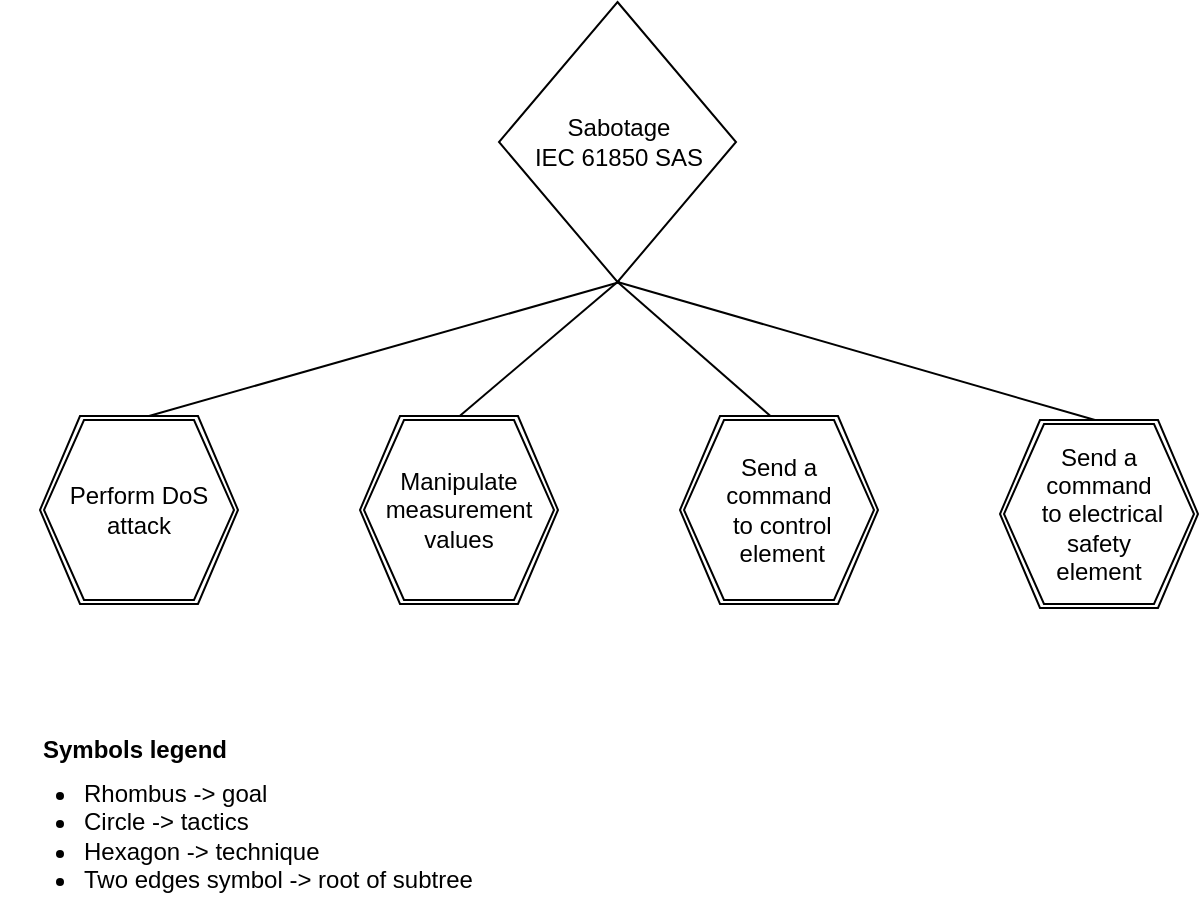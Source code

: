 <mxfile version="16.1.2" type="device"><diagram id="xbHYeiGO_CIbIeRIyyaW" name="Page-1"><mxGraphModel dx="1422" dy="905" grid="1" gridSize="10" guides="1" tooltips="1" connect="1" arrows="1" fold="1" page="1" pageScale="1" pageWidth="850" pageHeight="1100" math="0" shadow="0"><root><mxCell id="0"/><mxCell id="1" parent="0"/><mxCell id="q_Y1FQsj2ikYlkpA-Gyn-2" value="Sabotage&lt;br&gt;IEC 61850 SAS" style="rhombus;whiteSpace=wrap;html=1;" parent="1" vertex="1"><mxGeometry x="349.5" y="20" width="118.5" height="140" as="geometry"/></mxCell><mxCell id="wtVYRI3SUd-ezpo1nf6T-28" value="" style="endArrow=none;html=1;rounded=0;entryX=0.5;entryY=0;entryDx=0;entryDy=0;exitX=0.5;exitY=1;exitDx=0;exitDy=0;" parent="1" source="q_Y1FQsj2ikYlkpA-Gyn-2" edge="1"><mxGeometry width="50" height="50" relative="1" as="geometry"><mxPoint x="331" y="160" as="sourcePoint"/><mxPoint x="487.5" y="229" as="targetPoint"/><Array as="points"/></mxGeometry></mxCell><mxCell id="YrCYUrsV2pUhOWytfoDO-2" value="" style="endArrow=none;html=1;rounded=0;exitX=0.5;exitY=0;exitDx=0;exitDy=0;" parent="1" edge="1"><mxGeometry width="50" height="50" relative="1" as="geometry"><mxPoint x="167.5" y="229" as="sourcePoint"/><mxPoint x="410" y="160" as="targetPoint"/></mxGeometry></mxCell><mxCell id="YrCYUrsV2pUhOWytfoDO-3" value="" style="endArrow=none;html=1;rounded=0;exitX=0.5;exitY=0;exitDx=0;exitDy=0;entryX=0.5;entryY=1;entryDx=0;entryDy=0;" parent="1" target="q_Y1FQsj2ikYlkpA-Gyn-2" edge="1"><mxGeometry width="50" height="50" relative="1" as="geometry"><mxPoint x="327.5" y="229" as="sourcePoint"/><mxPoint x="331" y="160" as="targetPoint"/></mxGeometry></mxCell><mxCell id="sbm16XpPKtDOwOv_2iFb-1" value="&lt;font style=&quot;font-size: 12px&quot;&gt;Symbols legend&lt;/font&gt;" style="text;strokeColor=none;fillColor=none;html=1;fontSize=24;fontStyle=1;verticalAlign=middle;align=center;" parent="1" vertex="1"><mxGeometry x="117" y="370" width="100" height="40" as="geometry"/></mxCell><mxCell id="nxexPhDrofnK9PfPtwxd-2" value="" style="endArrow=none;html=1;rounded=0;entryX=0.5;entryY=0;entryDx=0;entryDy=0;exitX=0.5;exitY=1;exitDx=0;exitDy=0;" parent="1" source="q_Y1FQsj2ikYlkpA-Gyn-2" edge="1"><mxGeometry width="50" height="50" relative="1" as="geometry"><mxPoint x="418.75" y="170" as="sourcePoint"/><mxPoint x="647.5" y="229" as="targetPoint"/><Array as="points"/></mxGeometry></mxCell><mxCell id="5HrMwuWL4e36N2vx1Wy9-1" value="" style="shape=hexagon;perimeter=hexagonPerimeter2;whiteSpace=wrap;html=1;fixedSize=1;" parent="1" vertex="1"><mxGeometry x="120" y="227" width="99" height="94" as="geometry"/></mxCell><mxCell id="5HrMwuWL4e36N2vx1Wy9-2" value="Perform DoS attack" style="shape=hexagon;perimeter=hexagonPerimeter2;whiteSpace=wrap;html=1;fixedSize=1;" parent="1" vertex="1"><mxGeometry x="122" y="229" width="95" height="90" as="geometry"/></mxCell><mxCell id="5HrMwuWL4e36N2vx1Wy9-3" value="&lt;ul&gt;&lt;li&gt;&lt;span&gt;Rhombus -&amp;gt; goal&lt;/span&gt;&lt;/li&gt;&lt;li&gt;&lt;span&gt;Circle -&amp;gt; tactics&lt;/span&gt;&lt;br&gt;&lt;/li&gt;&lt;li&gt;Hexagon -&amp;gt; technique&lt;/li&gt;&lt;li&gt;Two edges symbol -&amp;gt; root of subtree&lt;/li&gt;&lt;/ul&gt;" style="text;strokeColor=none;fillColor=none;html=1;whiteSpace=wrap;verticalAlign=middle;overflow=hidden;fontSize=12;" parent="1" vertex="1"><mxGeometry x="100" y="394.0" width="256" height="73" as="geometry"/></mxCell><mxCell id="5HrMwuWL4e36N2vx1Wy9-4" value="" style="shape=hexagon;perimeter=hexagonPerimeter2;whiteSpace=wrap;html=1;fixedSize=1;" parent="1" vertex="1"><mxGeometry x="280" y="227" width="99" height="94" as="geometry"/></mxCell><mxCell id="5HrMwuWL4e36N2vx1Wy9-5" value="&lt;span&gt;Manipulate measurement values&lt;/span&gt;" style="shape=hexagon;perimeter=hexagonPerimeter2;whiteSpace=wrap;html=1;fixedSize=1;" parent="1" vertex="1"><mxGeometry x="282" y="229" width="95" height="90" as="geometry"/></mxCell><mxCell id="5HrMwuWL4e36N2vx1Wy9-6" value="" style="shape=hexagon;perimeter=hexagonPerimeter2;whiteSpace=wrap;html=1;fixedSize=1;" parent="1" vertex="1"><mxGeometry x="440" y="227" width="99" height="94" as="geometry"/></mxCell><mxCell id="5HrMwuWL4e36N2vx1Wy9-7" value="&lt;span style=&quot;font-family: &amp;#34;helvetica&amp;#34;&quot;&gt;Send a&lt;/span&gt;&lt;br style=&quot;font-family: &amp;#34;helvetica&amp;#34;&quot;&gt;&lt;span style=&quot;font-family: &amp;#34;helvetica&amp;#34;&quot;&gt;command&lt;/span&gt;&lt;br style=&quot;font-family: &amp;#34;helvetica&amp;#34;&quot;&gt;&lt;span style=&quot;font-family: &amp;#34;helvetica&amp;#34;&quot;&gt;&amp;nbsp;to control&lt;/span&gt;&lt;br style=&quot;font-family: &amp;#34;helvetica&amp;#34;&quot;&gt;&lt;span style=&quot;font-family: &amp;#34;helvetica&amp;#34;&quot;&gt;&amp;nbsp;element&lt;/span&gt;" style="shape=hexagon;perimeter=hexagonPerimeter2;whiteSpace=wrap;html=1;fixedSize=1;" parent="1" vertex="1"><mxGeometry x="442" y="229" width="95" height="90" as="geometry"/></mxCell><mxCell id="5HrMwuWL4e36N2vx1Wy9-8" value="" style="shape=hexagon;perimeter=hexagonPerimeter2;whiteSpace=wrap;html=1;fixedSize=1;" parent="1" vertex="1"><mxGeometry x="600" y="229" width="99" height="94" as="geometry"/></mxCell><mxCell id="5HrMwuWL4e36N2vx1Wy9-9" value="&lt;span style=&quot;font-family: &amp;#34;helvetica&amp;#34;&quot;&gt;Send a&lt;/span&gt;&lt;br style=&quot;font-family: &amp;#34;helvetica&amp;#34;&quot;&gt;&lt;span style=&quot;font-family: &amp;#34;helvetica&amp;#34;&quot;&gt;command&lt;/span&gt;&lt;br style=&quot;font-family: &amp;#34;helvetica&amp;#34;&quot;&gt;&lt;span style=&quot;font-family: &amp;#34;helvetica&amp;#34;&quot;&gt;&amp;nbsp;to electrical safety&lt;/span&gt;&lt;br style=&quot;font-family: &amp;#34;helvetica&amp;#34;&quot;&gt;&lt;span style=&quot;font-family: &amp;#34;helvetica&amp;#34;&quot;&gt;element&lt;/span&gt;" style="shape=hexagon;perimeter=hexagonPerimeter2;whiteSpace=wrap;html=1;fixedSize=1;" parent="1" vertex="1"><mxGeometry x="602" y="231" width="95" height="90" as="geometry"/></mxCell></root></mxGraphModel></diagram></mxfile>